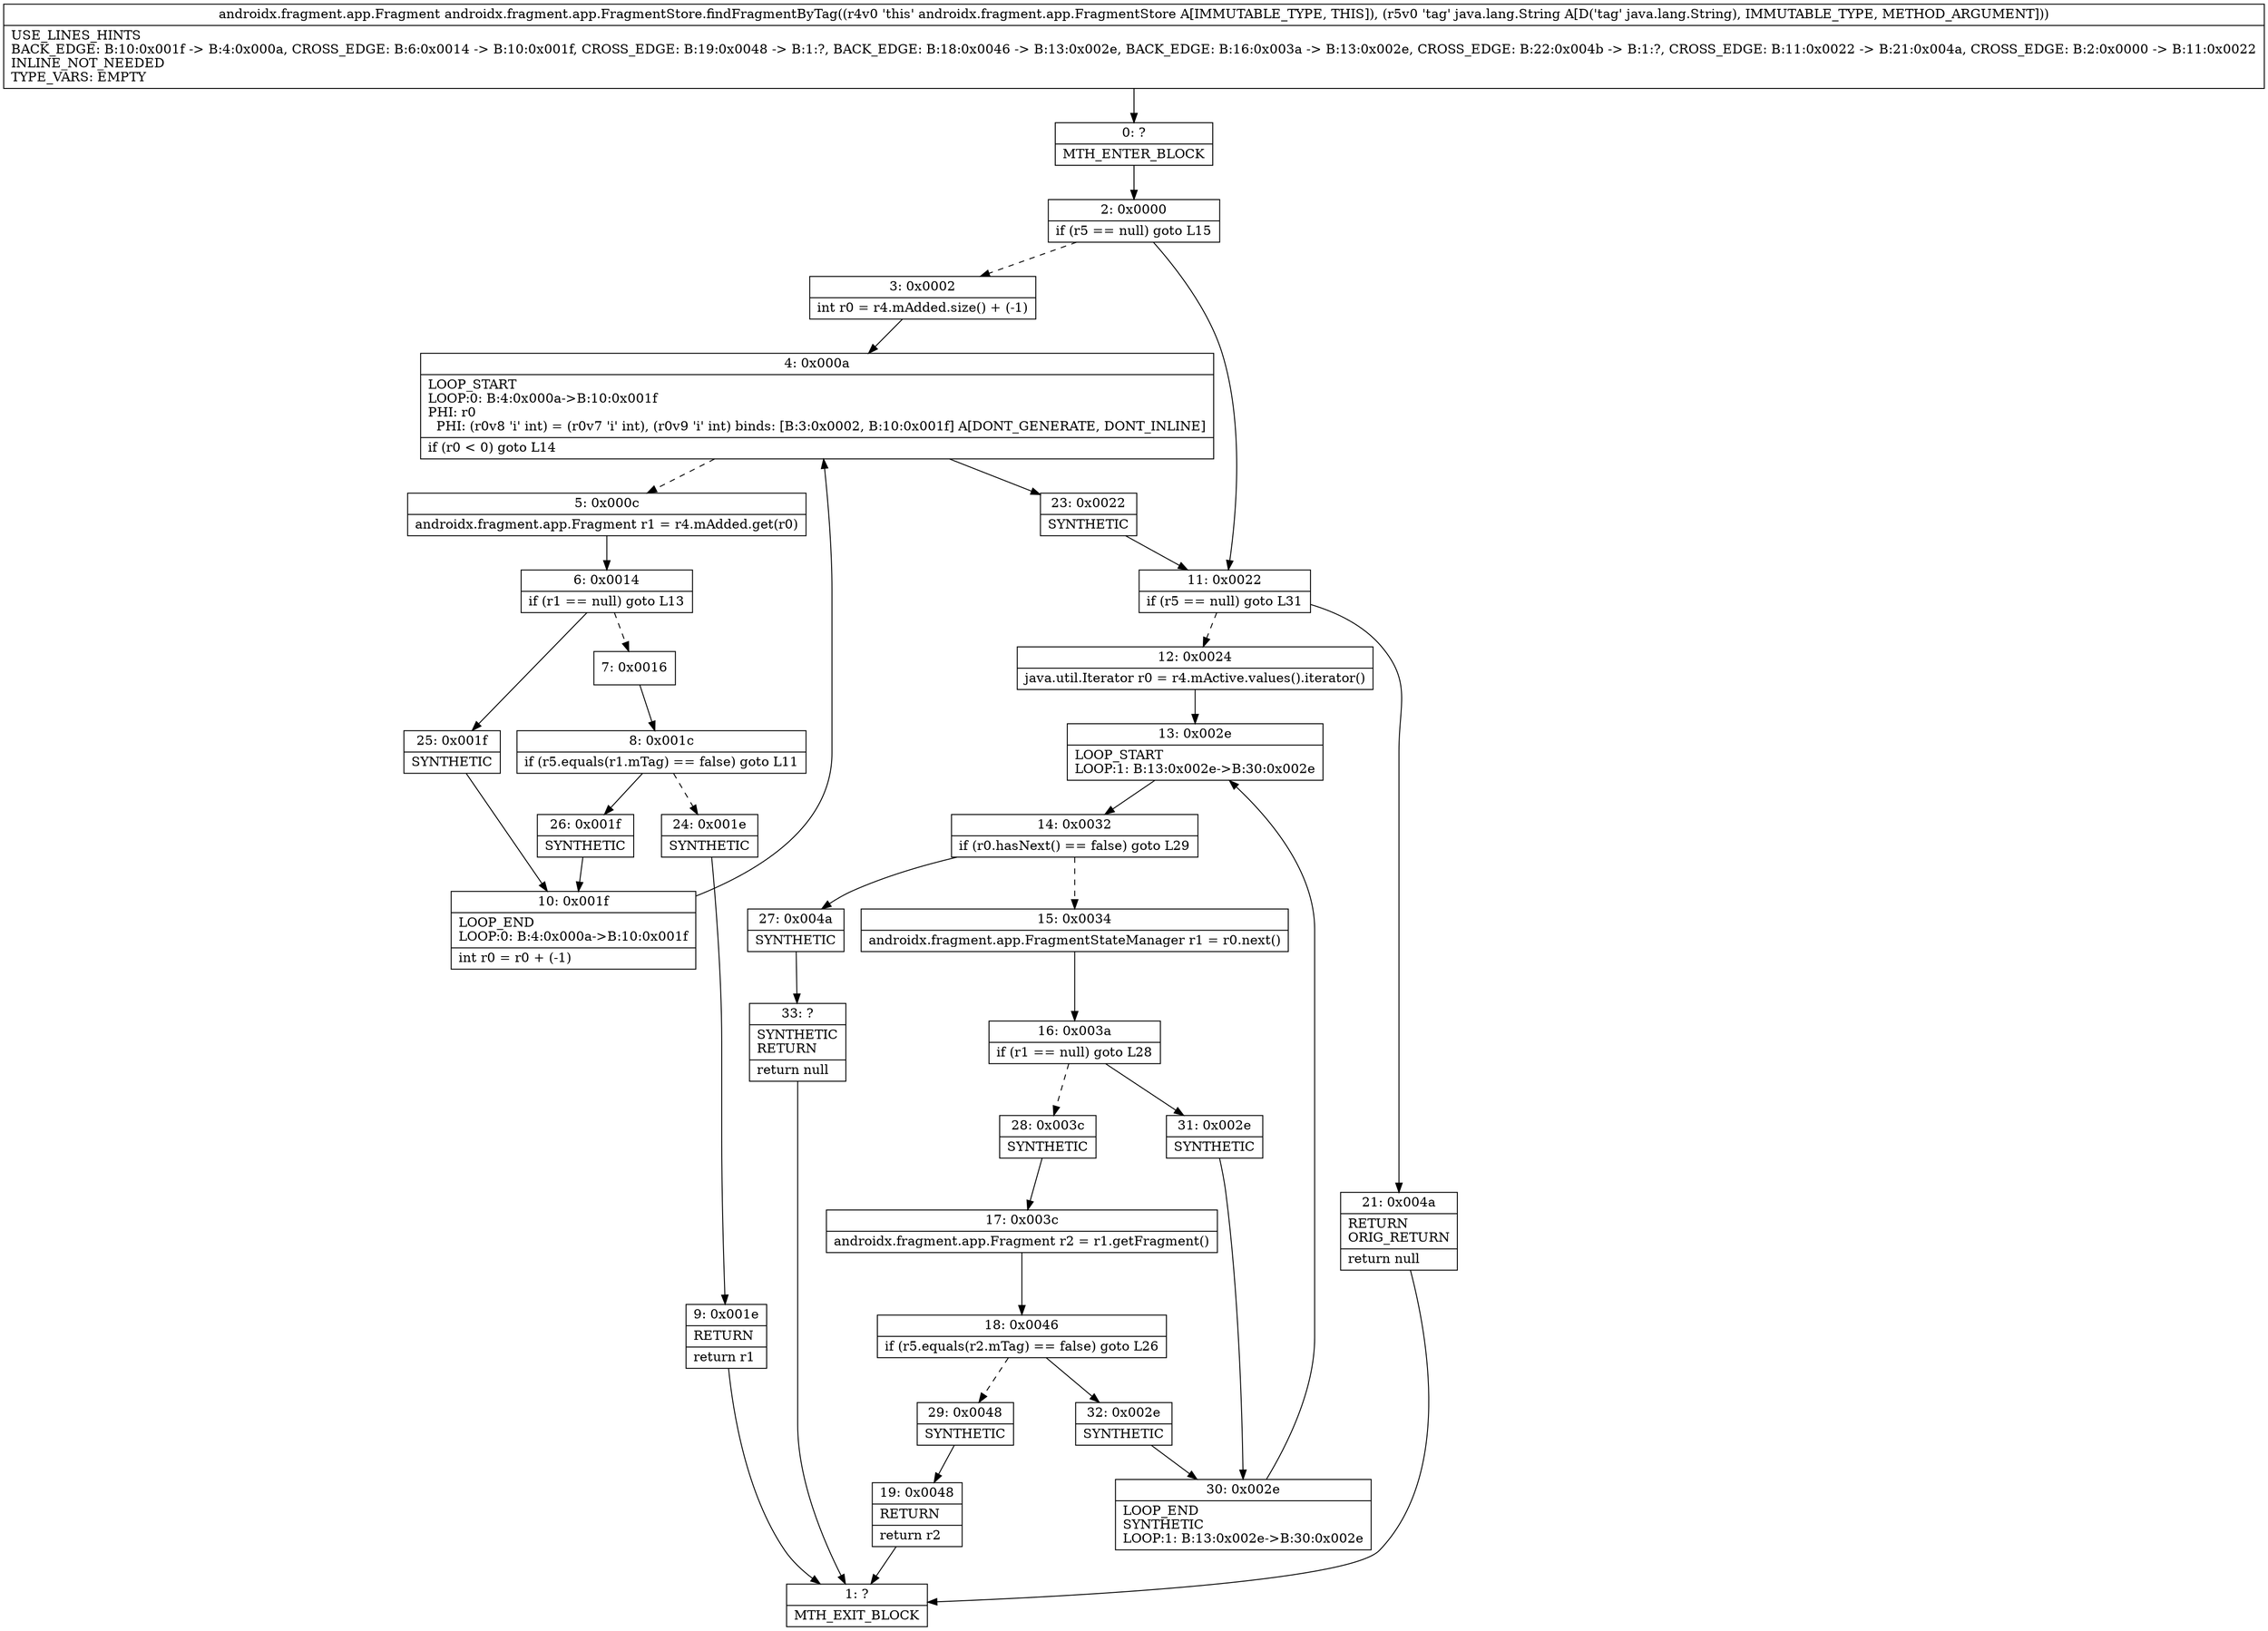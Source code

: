 digraph "CFG forandroidx.fragment.app.FragmentStore.findFragmentByTag(Ljava\/lang\/String;)Landroidx\/fragment\/app\/Fragment;" {
Node_0 [shape=record,label="{0\:\ ?|MTH_ENTER_BLOCK\l}"];
Node_2 [shape=record,label="{2\:\ 0x0000|if (r5 == null) goto L15\l}"];
Node_3 [shape=record,label="{3\:\ 0x0002|int r0 = r4.mAdded.size() + (\-1)\l}"];
Node_4 [shape=record,label="{4\:\ 0x000a|LOOP_START\lLOOP:0: B:4:0x000a\-\>B:10:0x001f\lPHI: r0 \l  PHI: (r0v8 'i' int) = (r0v7 'i' int), (r0v9 'i' int) binds: [B:3:0x0002, B:10:0x001f] A[DONT_GENERATE, DONT_INLINE]\l|if (r0 \< 0) goto L14\l}"];
Node_5 [shape=record,label="{5\:\ 0x000c|androidx.fragment.app.Fragment r1 = r4.mAdded.get(r0)\l}"];
Node_6 [shape=record,label="{6\:\ 0x0014|if (r1 == null) goto L13\l}"];
Node_7 [shape=record,label="{7\:\ 0x0016}"];
Node_8 [shape=record,label="{8\:\ 0x001c|if (r5.equals(r1.mTag) == false) goto L11\l}"];
Node_24 [shape=record,label="{24\:\ 0x001e|SYNTHETIC\l}"];
Node_9 [shape=record,label="{9\:\ 0x001e|RETURN\l|return r1\l}"];
Node_1 [shape=record,label="{1\:\ ?|MTH_EXIT_BLOCK\l}"];
Node_26 [shape=record,label="{26\:\ 0x001f|SYNTHETIC\l}"];
Node_10 [shape=record,label="{10\:\ 0x001f|LOOP_END\lLOOP:0: B:4:0x000a\-\>B:10:0x001f\l|int r0 = r0 + (\-1)\l}"];
Node_25 [shape=record,label="{25\:\ 0x001f|SYNTHETIC\l}"];
Node_23 [shape=record,label="{23\:\ 0x0022|SYNTHETIC\l}"];
Node_11 [shape=record,label="{11\:\ 0x0022|if (r5 == null) goto L31\l}"];
Node_12 [shape=record,label="{12\:\ 0x0024|java.util.Iterator r0 = r4.mActive.values().iterator()\l}"];
Node_13 [shape=record,label="{13\:\ 0x002e|LOOP_START\lLOOP:1: B:13:0x002e\-\>B:30:0x002e\l}"];
Node_14 [shape=record,label="{14\:\ 0x0032|if (r0.hasNext() == false) goto L29\l}"];
Node_15 [shape=record,label="{15\:\ 0x0034|androidx.fragment.app.FragmentStateManager r1 = r0.next()\l}"];
Node_16 [shape=record,label="{16\:\ 0x003a|if (r1 == null) goto L28\l}"];
Node_28 [shape=record,label="{28\:\ 0x003c|SYNTHETIC\l}"];
Node_17 [shape=record,label="{17\:\ 0x003c|androidx.fragment.app.Fragment r2 = r1.getFragment()\l}"];
Node_18 [shape=record,label="{18\:\ 0x0046|if (r5.equals(r2.mTag) == false) goto L26\l}"];
Node_29 [shape=record,label="{29\:\ 0x0048|SYNTHETIC\l}"];
Node_19 [shape=record,label="{19\:\ 0x0048|RETURN\l|return r2\l}"];
Node_32 [shape=record,label="{32\:\ 0x002e|SYNTHETIC\l}"];
Node_30 [shape=record,label="{30\:\ 0x002e|LOOP_END\lSYNTHETIC\lLOOP:1: B:13:0x002e\-\>B:30:0x002e\l}"];
Node_31 [shape=record,label="{31\:\ 0x002e|SYNTHETIC\l}"];
Node_27 [shape=record,label="{27\:\ 0x004a|SYNTHETIC\l}"];
Node_33 [shape=record,label="{33\:\ ?|SYNTHETIC\lRETURN\l|return null\l}"];
Node_21 [shape=record,label="{21\:\ 0x004a|RETURN\lORIG_RETURN\l|return null\l}"];
MethodNode[shape=record,label="{androidx.fragment.app.Fragment androidx.fragment.app.FragmentStore.findFragmentByTag((r4v0 'this' androidx.fragment.app.FragmentStore A[IMMUTABLE_TYPE, THIS]), (r5v0 'tag' java.lang.String A[D('tag' java.lang.String), IMMUTABLE_TYPE, METHOD_ARGUMENT]))  | USE_LINES_HINTS\lBACK_EDGE: B:10:0x001f \-\> B:4:0x000a, CROSS_EDGE: B:6:0x0014 \-\> B:10:0x001f, CROSS_EDGE: B:19:0x0048 \-\> B:1:?, BACK_EDGE: B:18:0x0046 \-\> B:13:0x002e, BACK_EDGE: B:16:0x003a \-\> B:13:0x002e, CROSS_EDGE: B:22:0x004b \-\> B:1:?, CROSS_EDGE: B:11:0x0022 \-\> B:21:0x004a, CROSS_EDGE: B:2:0x0000 \-\> B:11:0x0022\lINLINE_NOT_NEEDED\lTYPE_VARS: EMPTY\l}"];
MethodNode -> Node_0;Node_0 -> Node_2;
Node_2 -> Node_3[style=dashed];
Node_2 -> Node_11;
Node_3 -> Node_4;
Node_4 -> Node_5[style=dashed];
Node_4 -> Node_23;
Node_5 -> Node_6;
Node_6 -> Node_7[style=dashed];
Node_6 -> Node_25;
Node_7 -> Node_8;
Node_8 -> Node_24[style=dashed];
Node_8 -> Node_26;
Node_24 -> Node_9;
Node_9 -> Node_1;
Node_26 -> Node_10;
Node_10 -> Node_4;
Node_25 -> Node_10;
Node_23 -> Node_11;
Node_11 -> Node_12[style=dashed];
Node_11 -> Node_21;
Node_12 -> Node_13;
Node_13 -> Node_14;
Node_14 -> Node_15[style=dashed];
Node_14 -> Node_27;
Node_15 -> Node_16;
Node_16 -> Node_28[style=dashed];
Node_16 -> Node_31;
Node_28 -> Node_17;
Node_17 -> Node_18;
Node_18 -> Node_29[style=dashed];
Node_18 -> Node_32;
Node_29 -> Node_19;
Node_19 -> Node_1;
Node_32 -> Node_30;
Node_30 -> Node_13;
Node_31 -> Node_30;
Node_27 -> Node_33;
Node_33 -> Node_1;
Node_21 -> Node_1;
}

